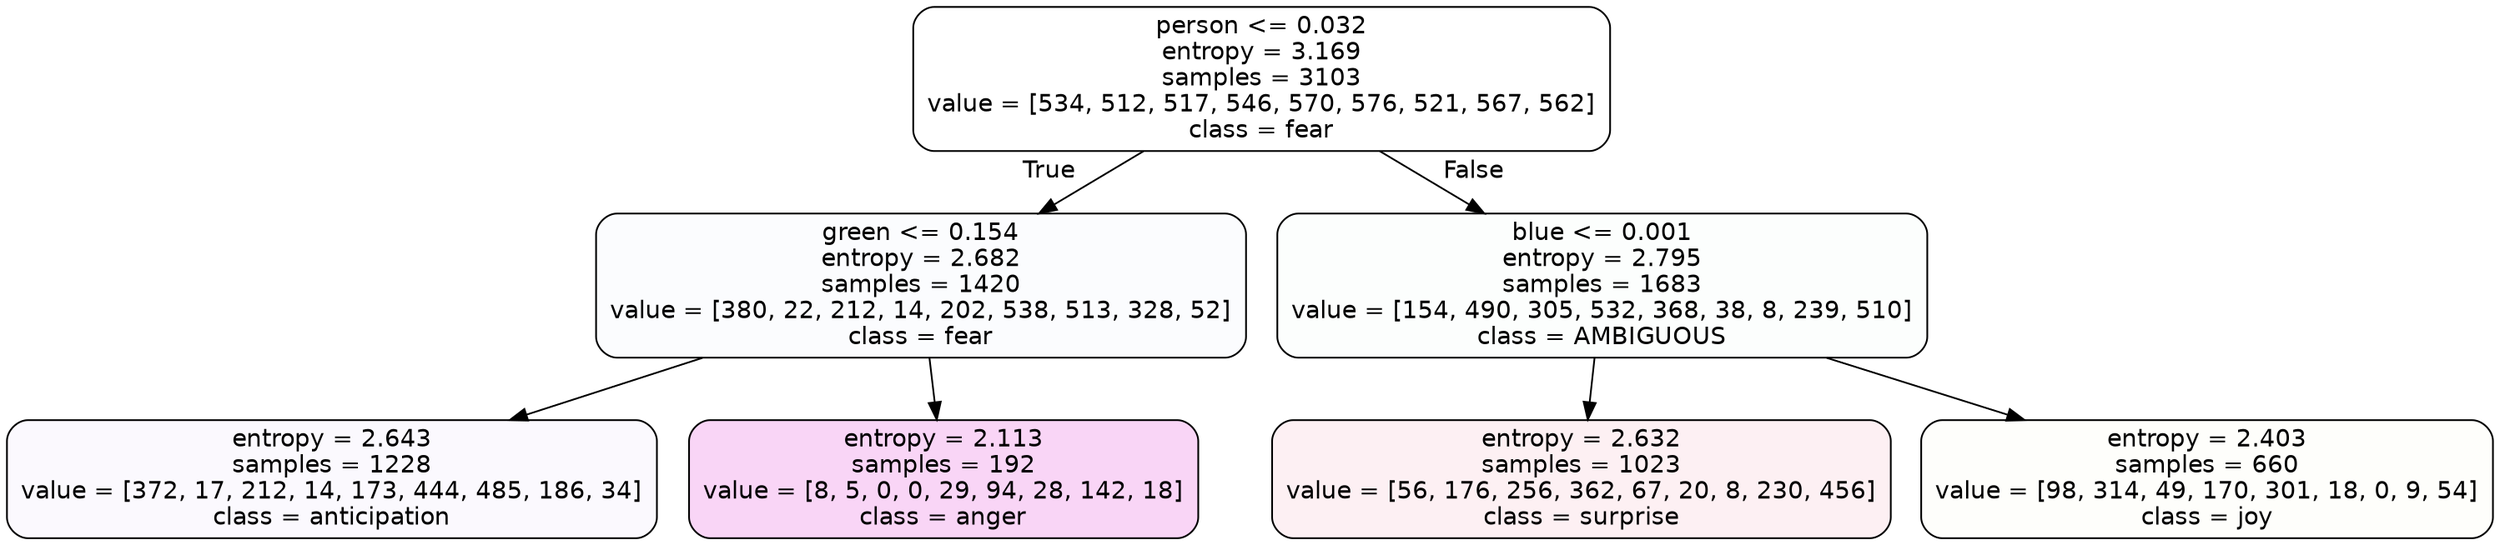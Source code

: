 digraph Tree {
node [shape=box, style="filled, rounded", color="black", fontname=helvetica] ;
edge [fontname=helvetica] ;
0 [label="person <= 0.032\nentropy = 3.169\nsamples = 3103\nvalue = [534, 512, 517, 546, 570, 576, 521, 567, 562]\nclass = fear", fillcolor="#3964e500"] ;
1 [label="green <= 0.154\nentropy = 2.682\nsamples = 1420\nvalue = [380, 22, 212, 14, 202, 538, 513, 328, 52]\nclass = fear", fillcolor="#3964e504"] ;
0 -> 1 [labeldistance=2.5, labelangle=45, headlabel="True"] ;
2 [label="entropy = 2.643\nsamples = 1228\nvalue = [372, 17, 212, 14, 173, 444, 485, 186, 34]\nclass = anticipation", fillcolor="#8139e507"] ;
1 -> 2 ;
3 [label="entropy = 2.113\nsamples = 192\nvalue = [8, 5, 0, 0, 29, 94, 28, 142, 18]\nclass = anger", fillcolor="#e539d735"] ;
1 -> 3 ;
4 [label="blue <= 0.001\nentropy = 2.795\nsamples = 1683\nvalue = [154, 490, 305, 532, 368, 38, 8, 239, 510]\nclass = AMBIGUOUS", fillcolor="#39e58103"] ;
0 -> 4 [labeldistance=2.5, labelangle=-45, headlabel="False"] ;
5 [label="entropy = 2.632\nsamples = 1023\nvalue = [56, 176, 256, 362, 67, 20, 8, 230, 456]\nclass = surprise", fillcolor="#e5396413"] ;
4 -> 5 ;
6 [label="entropy = 2.403\nsamples = 660\nvalue = [98, 314, 49, 170, 301, 18, 0, 9, 54]\nclass = joy", fillcolor="#d7e53905"] ;
4 -> 6 ;
}